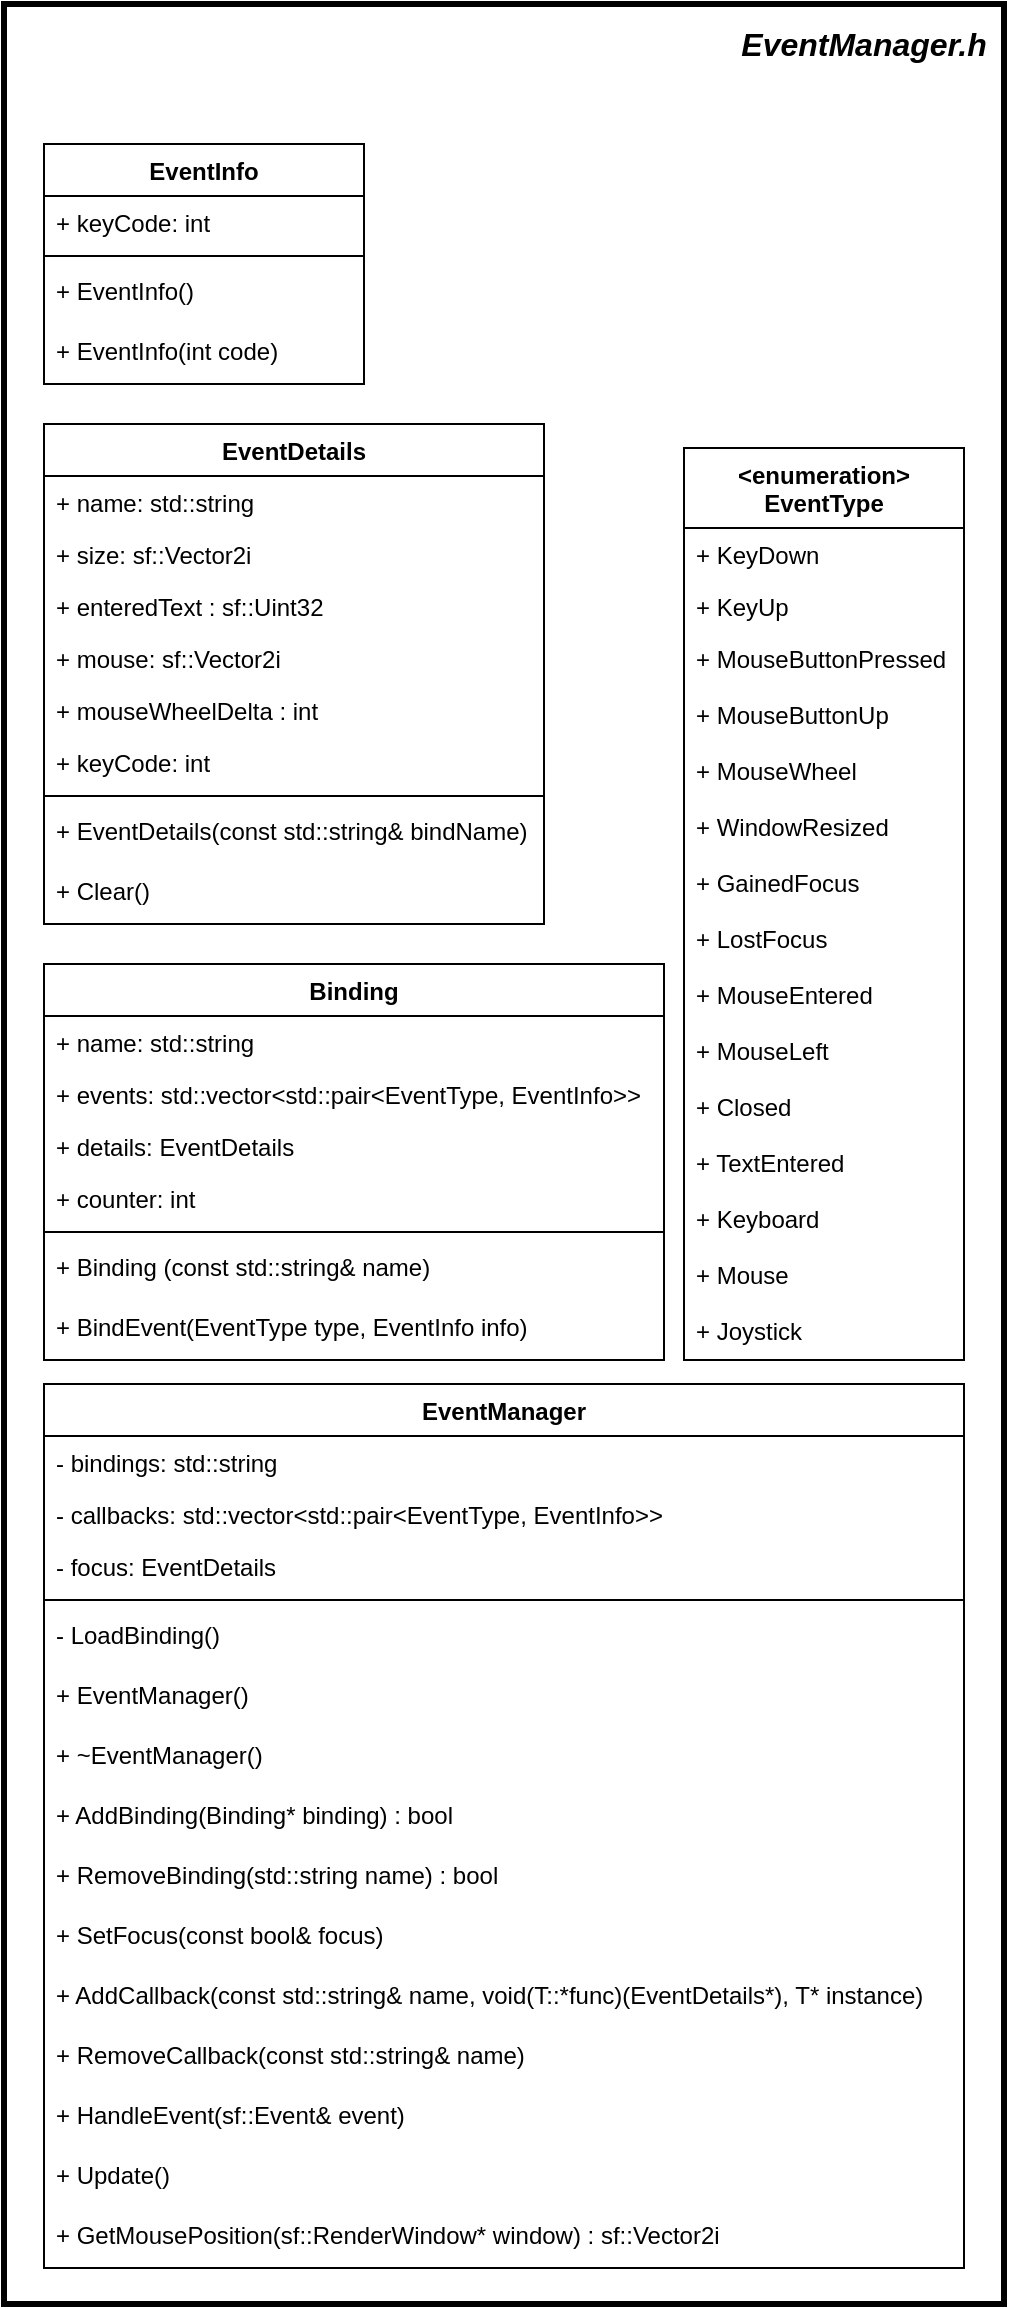 <mxfile version="14.6.13" type="github"><diagram id="-NqE8Jv68OQ7EdmrXvh8" name="Page-1"><mxGraphModel dx="2839" dy="1820" grid="1" gridSize="10" guides="1" tooltips="1" connect="1" arrows="1" fold="1" page="1" pageScale="1" pageWidth="827" pageHeight="1169" math="0" shadow="0"><root><mxCell id="0"/><mxCell id="1" parent="0"/><mxCell id="0kmeCdzLsvG2p86pvav7-1" value="EventInfo" style="swimlane;fontStyle=1;align=center;verticalAlign=top;childLayout=stackLayout;horizontal=1;startSize=26;horizontalStack=0;resizeParent=1;resizeParentMax=0;resizeLast=0;collapsible=1;marginBottom=0;swimlaneFillColor=#ffffff;" vertex="1" parent="1"><mxGeometry x="-1520" y="-940" width="160" height="120" as="geometry"/></mxCell><mxCell id="0kmeCdzLsvG2p86pvav7-2" value="+ keyCode: int" style="text;strokeColor=none;fillColor=none;align=left;verticalAlign=top;spacingLeft=4;spacingRight=4;overflow=hidden;rotatable=0;points=[[0,0.5],[1,0.5]];portConstraint=eastwest;" vertex="1" parent="0kmeCdzLsvG2p86pvav7-1"><mxGeometry y="26" width="160" height="26" as="geometry"/></mxCell><mxCell id="0kmeCdzLsvG2p86pvav7-3" value="" style="line;strokeWidth=1;fillColor=none;align=left;verticalAlign=middle;spacingTop=-1;spacingLeft=3;spacingRight=3;rotatable=0;labelPosition=right;points=[];portConstraint=eastwest;" vertex="1" parent="0kmeCdzLsvG2p86pvav7-1"><mxGeometry y="52" width="160" height="8" as="geometry"/></mxCell><mxCell id="0kmeCdzLsvG2p86pvav7-9" value="+ EventInfo()" style="text;strokeColor=none;fillColor=none;align=left;verticalAlign=top;spacingLeft=4;spacingRight=4;overflow=hidden;rotatable=0;points=[[0,0.5],[1,0.5]];portConstraint=eastwest;" vertex="1" parent="0kmeCdzLsvG2p86pvav7-1"><mxGeometry y="60" width="160" height="30" as="geometry"/></mxCell><mxCell id="0kmeCdzLsvG2p86pvav7-4" value="+ EventInfo(int code)&#xA;" style="text;strokeColor=none;fillColor=none;align=left;verticalAlign=top;spacingLeft=4;spacingRight=4;overflow=hidden;rotatable=0;points=[[0,0.5],[1,0.5]];portConstraint=eastwest;" vertex="1" parent="0kmeCdzLsvG2p86pvav7-1"><mxGeometry y="90" width="160" height="30" as="geometry"/></mxCell><mxCell id="0kmeCdzLsvG2p86pvav7-5" value="&lt;enumeration&gt;&#xA;EventType" style="swimlane;fontStyle=1;childLayout=stackLayout;horizontal=1;startSize=40;horizontalStack=0;resizeParent=1;resizeParentMax=0;resizeLast=0;collapsible=1;marginBottom=0;swimlaneFillColor=#ffffff;" vertex="1" parent="1"><mxGeometry x="-1200" y="-788" width="140" height="456" as="geometry"/></mxCell><mxCell id="0kmeCdzLsvG2p86pvav7-6" value="+ KeyDown" style="text;strokeColor=none;fillColor=none;align=left;verticalAlign=top;spacingLeft=4;spacingRight=4;overflow=hidden;rotatable=0;points=[[0,0.5],[1,0.5]];portConstraint=eastwest;" vertex="1" parent="0kmeCdzLsvG2p86pvav7-5"><mxGeometry y="40" width="140" height="26" as="geometry"/></mxCell><mxCell id="0kmeCdzLsvG2p86pvav7-7" value="+ KeyUp" style="text;strokeColor=none;fillColor=none;align=left;verticalAlign=top;spacingLeft=4;spacingRight=4;overflow=hidden;rotatable=0;points=[[0,0.5],[1,0.5]];portConstraint=eastwest;" vertex="1" parent="0kmeCdzLsvG2p86pvav7-5"><mxGeometry y="66" width="140" height="26" as="geometry"/></mxCell><mxCell id="0kmeCdzLsvG2p86pvav7-8" value="+ MouseButtonPressed" style="text;strokeColor=none;fillColor=none;align=left;verticalAlign=top;spacingLeft=4;spacingRight=4;overflow=hidden;rotatable=0;points=[[0,0.5],[1,0.5]];portConstraint=eastwest;" vertex="1" parent="0kmeCdzLsvG2p86pvav7-5"><mxGeometry y="92" width="140" height="28" as="geometry"/></mxCell><mxCell id="0kmeCdzLsvG2p86pvav7-11" value="+ MouseButtonUp" style="text;strokeColor=none;fillColor=none;align=left;verticalAlign=top;spacingLeft=4;spacingRight=4;overflow=hidden;rotatable=0;points=[[0,0.5],[1,0.5]];portConstraint=eastwest;" vertex="1" parent="0kmeCdzLsvG2p86pvav7-5"><mxGeometry y="120" width="140" height="28" as="geometry"/></mxCell><mxCell id="0kmeCdzLsvG2p86pvav7-10" value="+ MouseWheel" style="text;strokeColor=none;fillColor=none;align=left;verticalAlign=top;spacingLeft=4;spacingRight=4;overflow=hidden;rotatable=0;points=[[0,0.5],[1,0.5]];portConstraint=eastwest;" vertex="1" parent="0kmeCdzLsvG2p86pvav7-5"><mxGeometry y="148" width="140" height="28" as="geometry"/></mxCell><mxCell id="0kmeCdzLsvG2p86pvav7-12" value="+ WindowResized" style="text;strokeColor=none;fillColor=none;align=left;verticalAlign=top;spacingLeft=4;spacingRight=4;overflow=hidden;rotatable=0;points=[[0,0.5],[1,0.5]];portConstraint=eastwest;" vertex="1" parent="0kmeCdzLsvG2p86pvav7-5"><mxGeometry y="176" width="140" height="28" as="geometry"/></mxCell><mxCell id="0kmeCdzLsvG2p86pvav7-13" value="+ GainedFocus" style="text;strokeColor=none;fillColor=none;align=left;verticalAlign=top;spacingLeft=4;spacingRight=4;overflow=hidden;rotatable=0;points=[[0,0.5],[1,0.5]];portConstraint=eastwest;" vertex="1" parent="0kmeCdzLsvG2p86pvav7-5"><mxGeometry y="204" width="140" height="28" as="geometry"/></mxCell><mxCell id="0kmeCdzLsvG2p86pvav7-14" value="+ LostFocus" style="text;strokeColor=none;fillColor=none;align=left;verticalAlign=top;spacingLeft=4;spacingRight=4;overflow=hidden;rotatable=0;points=[[0,0.5],[1,0.5]];portConstraint=eastwest;" vertex="1" parent="0kmeCdzLsvG2p86pvav7-5"><mxGeometry y="232" width="140" height="28" as="geometry"/></mxCell><mxCell id="0kmeCdzLsvG2p86pvav7-15" value="+ MouseEntered" style="text;strokeColor=none;fillColor=none;align=left;verticalAlign=top;spacingLeft=4;spacingRight=4;overflow=hidden;rotatable=0;points=[[0,0.5],[1,0.5]];portConstraint=eastwest;" vertex="1" parent="0kmeCdzLsvG2p86pvav7-5"><mxGeometry y="260" width="140" height="28" as="geometry"/></mxCell><mxCell id="0kmeCdzLsvG2p86pvav7-17" value="+ MouseLeft" style="text;strokeColor=none;fillColor=none;align=left;verticalAlign=top;spacingLeft=4;spacingRight=4;overflow=hidden;rotatable=0;points=[[0,0.5],[1,0.5]];portConstraint=eastwest;" vertex="1" parent="0kmeCdzLsvG2p86pvav7-5"><mxGeometry y="288" width="140" height="28" as="geometry"/></mxCell><mxCell id="0kmeCdzLsvG2p86pvav7-18" value="+ Closed" style="text;strokeColor=none;fillColor=none;align=left;verticalAlign=top;spacingLeft=4;spacingRight=4;overflow=hidden;rotatable=0;points=[[0,0.5],[1,0.5]];portConstraint=eastwest;" vertex="1" parent="0kmeCdzLsvG2p86pvav7-5"><mxGeometry y="316" width="140" height="28" as="geometry"/></mxCell><mxCell id="0kmeCdzLsvG2p86pvav7-19" value="+ TextEntered" style="text;strokeColor=none;fillColor=none;align=left;verticalAlign=top;spacingLeft=4;spacingRight=4;overflow=hidden;rotatable=0;points=[[0,0.5],[1,0.5]];portConstraint=eastwest;" vertex="1" parent="0kmeCdzLsvG2p86pvav7-5"><mxGeometry y="344" width="140" height="28" as="geometry"/></mxCell><mxCell id="0kmeCdzLsvG2p86pvav7-20" value="+ Keyboard" style="text;strokeColor=none;fillColor=none;align=left;verticalAlign=top;spacingLeft=4;spacingRight=4;overflow=hidden;rotatable=0;points=[[0,0.5],[1,0.5]];portConstraint=eastwest;" vertex="1" parent="0kmeCdzLsvG2p86pvav7-5"><mxGeometry y="372" width="140" height="28" as="geometry"/></mxCell><mxCell id="0kmeCdzLsvG2p86pvav7-21" value="+ Mouse" style="text;strokeColor=none;fillColor=none;align=left;verticalAlign=top;spacingLeft=4;spacingRight=4;overflow=hidden;rotatable=0;points=[[0,0.5],[1,0.5]];portConstraint=eastwest;" vertex="1" parent="0kmeCdzLsvG2p86pvav7-5"><mxGeometry y="400" width="140" height="28" as="geometry"/></mxCell><mxCell id="0kmeCdzLsvG2p86pvav7-22" value="+ Joystick" style="text;strokeColor=none;fillColor=none;align=left;verticalAlign=top;spacingLeft=4;spacingRight=4;overflow=hidden;rotatable=0;points=[[0,0.5],[1,0.5]];portConstraint=eastwest;" vertex="1" parent="0kmeCdzLsvG2p86pvav7-5"><mxGeometry y="428" width="140" height="28" as="geometry"/></mxCell><mxCell id="0kmeCdzLsvG2p86pvav7-23" value="EventDetails" style="swimlane;fontStyle=1;align=center;verticalAlign=top;childLayout=stackLayout;horizontal=1;startSize=26;horizontalStack=0;resizeParent=1;resizeParentMax=0;resizeLast=0;collapsible=1;marginBottom=0;swimlaneFillColor=#ffffff;" vertex="1" parent="1"><mxGeometry x="-1520" y="-800" width="250" height="250" as="geometry"/></mxCell><mxCell id="0kmeCdzLsvG2p86pvav7-24" value="+ name: std::string" style="text;strokeColor=none;fillColor=none;align=left;verticalAlign=top;spacingLeft=4;spacingRight=4;overflow=hidden;rotatable=0;points=[[0,0.5],[1,0.5]];portConstraint=eastwest;" vertex="1" parent="0kmeCdzLsvG2p86pvav7-23"><mxGeometry y="26" width="250" height="26" as="geometry"/></mxCell><mxCell id="0kmeCdzLsvG2p86pvav7-28" value="+ size: sf::Vector2i" style="text;strokeColor=none;fillColor=none;align=left;verticalAlign=top;spacingLeft=4;spacingRight=4;overflow=hidden;rotatable=0;points=[[0,0.5],[1,0.5]];portConstraint=eastwest;" vertex="1" parent="0kmeCdzLsvG2p86pvav7-23"><mxGeometry y="52" width="250" height="26" as="geometry"/></mxCell><mxCell id="0kmeCdzLsvG2p86pvav7-29" value="+ enteredText : sf::Uint32" style="text;strokeColor=none;fillColor=none;align=left;verticalAlign=top;spacingLeft=4;spacingRight=4;overflow=hidden;rotatable=0;points=[[0,0.5],[1,0.5]];portConstraint=eastwest;" vertex="1" parent="0kmeCdzLsvG2p86pvav7-23"><mxGeometry y="78" width="250" height="26" as="geometry"/></mxCell><mxCell id="0kmeCdzLsvG2p86pvav7-30" value="+ mouse: sf::Vector2i" style="text;strokeColor=none;fillColor=none;align=left;verticalAlign=top;spacingLeft=4;spacingRight=4;overflow=hidden;rotatable=0;points=[[0,0.5],[1,0.5]];portConstraint=eastwest;" vertex="1" parent="0kmeCdzLsvG2p86pvav7-23"><mxGeometry y="104" width="250" height="26" as="geometry"/></mxCell><mxCell id="0kmeCdzLsvG2p86pvav7-31" value="+ mouseWheelDelta : int" style="text;strokeColor=none;fillColor=none;align=left;verticalAlign=top;spacingLeft=4;spacingRight=4;overflow=hidden;rotatable=0;points=[[0,0.5],[1,0.5]];portConstraint=eastwest;" vertex="1" parent="0kmeCdzLsvG2p86pvav7-23"><mxGeometry y="130" width="250" height="26" as="geometry"/></mxCell><mxCell id="0kmeCdzLsvG2p86pvav7-32" value="+ keyCode: int" style="text;strokeColor=none;fillColor=none;align=left;verticalAlign=top;spacingLeft=4;spacingRight=4;overflow=hidden;rotatable=0;points=[[0,0.5],[1,0.5]];portConstraint=eastwest;" vertex="1" parent="0kmeCdzLsvG2p86pvav7-23"><mxGeometry y="156" width="250" height="26" as="geometry"/></mxCell><mxCell id="0kmeCdzLsvG2p86pvav7-25" value="" style="line;strokeWidth=1;fillColor=none;align=left;verticalAlign=middle;spacingTop=-1;spacingLeft=3;spacingRight=3;rotatable=0;labelPosition=right;points=[];portConstraint=eastwest;" vertex="1" parent="0kmeCdzLsvG2p86pvav7-23"><mxGeometry y="182" width="250" height="8" as="geometry"/></mxCell><mxCell id="0kmeCdzLsvG2p86pvav7-26" value="+ EventDetails(const std::string&amp; bindName)" style="text;strokeColor=none;fillColor=none;align=left;verticalAlign=top;spacingLeft=4;spacingRight=4;overflow=hidden;rotatable=0;points=[[0,0.5],[1,0.5]];portConstraint=eastwest;" vertex="1" parent="0kmeCdzLsvG2p86pvav7-23"><mxGeometry y="190" width="250" height="30" as="geometry"/></mxCell><mxCell id="0kmeCdzLsvG2p86pvav7-27" value="+ Clear()&#xA;" style="text;strokeColor=none;fillColor=none;align=left;verticalAlign=top;spacingLeft=4;spacingRight=4;overflow=hidden;rotatable=0;points=[[0,0.5],[1,0.5]];portConstraint=eastwest;" vertex="1" parent="0kmeCdzLsvG2p86pvav7-23"><mxGeometry y="220" width="250" height="30" as="geometry"/></mxCell><mxCell id="0kmeCdzLsvG2p86pvav7-34" value="Binding" style="swimlane;fontStyle=1;align=center;verticalAlign=top;childLayout=stackLayout;horizontal=1;startSize=26;horizontalStack=0;resizeParent=1;resizeParentMax=0;resizeLast=0;collapsible=1;marginBottom=0;swimlaneFillColor=#ffffff;" vertex="1" parent="1"><mxGeometry x="-1520" y="-530" width="310" height="198" as="geometry"/></mxCell><mxCell id="0kmeCdzLsvG2p86pvav7-35" value="+ name: std::string" style="text;strokeColor=none;fillColor=none;align=left;verticalAlign=top;spacingLeft=4;spacingRight=4;overflow=hidden;rotatable=0;points=[[0,0.5],[1,0.5]];portConstraint=eastwest;" vertex="1" parent="0kmeCdzLsvG2p86pvav7-34"><mxGeometry y="26" width="310" height="26" as="geometry"/></mxCell><mxCell id="0kmeCdzLsvG2p86pvav7-36" value="+ events: std::vector&lt;std::pair&lt;EventType, EventInfo&gt;&gt;" style="text;strokeColor=none;fillColor=none;align=left;verticalAlign=top;spacingLeft=4;spacingRight=4;overflow=hidden;rotatable=0;points=[[0,0.5],[1,0.5]];portConstraint=eastwest;" vertex="1" parent="0kmeCdzLsvG2p86pvav7-34"><mxGeometry y="52" width="310" height="26" as="geometry"/></mxCell><mxCell id="0kmeCdzLsvG2p86pvav7-37" value="+ details: EventDetails" style="text;strokeColor=none;fillColor=none;align=left;verticalAlign=top;spacingLeft=4;spacingRight=4;overflow=hidden;rotatable=0;points=[[0,0.5],[1,0.5]];portConstraint=eastwest;" vertex="1" parent="0kmeCdzLsvG2p86pvav7-34"><mxGeometry y="78" width="310" height="26" as="geometry"/></mxCell><mxCell id="0kmeCdzLsvG2p86pvav7-40" value="+ counter: int" style="text;strokeColor=none;fillColor=none;align=left;verticalAlign=top;spacingLeft=4;spacingRight=4;overflow=hidden;rotatable=0;points=[[0,0.5],[1,0.5]];portConstraint=eastwest;" vertex="1" parent="0kmeCdzLsvG2p86pvav7-34"><mxGeometry y="104" width="310" height="26" as="geometry"/></mxCell><mxCell id="0kmeCdzLsvG2p86pvav7-41" value="" style="line;strokeWidth=1;fillColor=none;align=left;verticalAlign=middle;spacingTop=-1;spacingLeft=3;spacingRight=3;rotatable=0;labelPosition=right;points=[];portConstraint=eastwest;" vertex="1" parent="0kmeCdzLsvG2p86pvav7-34"><mxGeometry y="130" width="310" height="8" as="geometry"/></mxCell><mxCell id="0kmeCdzLsvG2p86pvav7-42" value="+ Binding (const std::string&amp; name)" style="text;strokeColor=none;fillColor=none;align=left;verticalAlign=top;spacingLeft=4;spacingRight=4;overflow=hidden;rotatable=0;points=[[0,0.5],[1,0.5]];portConstraint=eastwest;" vertex="1" parent="0kmeCdzLsvG2p86pvav7-34"><mxGeometry y="138" width="310" height="30" as="geometry"/></mxCell><mxCell id="0kmeCdzLsvG2p86pvav7-43" value="+ BindEvent(EventType type, EventInfo info)&#xA;" style="text;strokeColor=none;fillColor=none;align=left;verticalAlign=top;spacingLeft=4;spacingRight=4;overflow=hidden;rotatable=0;points=[[0,0.5],[1,0.5]];portConstraint=eastwest;" vertex="1" parent="0kmeCdzLsvG2p86pvav7-34"><mxGeometry y="168" width="310" height="30" as="geometry"/></mxCell><mxCell id="0kmeCdzLsvG2p86pvav7-45" value="EventManager" style="swimlane;fontStyle=1;align=center;verticalAlign=top;childLayout=stackLayout;horizontal=1;startSize=26;horizontalStack=0;resizeParent=1;resizeParentMax=0;resizeLast=0;collapsible=1;marginBottom=0;swimlaneFillColor=#ffffff;" vertex="1" parent="1"><mxGeometry x="-1520" y="-320" width="460" height="442" as="geometry"/></mxCell><mxCell id="0kmeCdzLsvG2p86pvav7-46" value="- bindings: std::string" style="text;strokeColor=none;fillColor=none;align=left;verticalAlign=top;spacingLeft=4;spacingRight=4;overflow=hidden;rotatable=0;points=[[0,0.5],[1,0.5]];portConstraint=eastwest;" vertex="1" parent="0kmeCdzLsvG2p86pvav7-45"><mxGeometry y="26" width="460" height="26" as="geometry"/></mxCell><mxCell id="0kmeCdzLsvG2p86pvav7-47" value="- callbacks: std::vector&lt;std::pair&lt;EventType, EventInfo&gt;&gt;" style="text;strokeColor=none;fillColor=none;align=left;verticalAlign=top;spacingLeft=4;spacingRight=4;overflow=hidden;rotatable=0;points=[[0,0.5],[1,0.5]];portConstraint=eastwest;" vertex="1" parent="0kmeCdzLsvG2p86pvav7-45"><mxGeometry y="52" width="460" height="26" as="geometry"/></mxCell><mxCell id="0kmeCdzLsvG2p86pvav7-48" value="- focus: EventDetails" style="text;strokeColor=none;fillColor=none;align=left;verticalAlign=top;spacingLeft=4;spacingRight=4;overflow=hidden;rotatable=0;points=[[0,0.5],[1,0.5]];portConstraint=eastwest;" vertex="1" parent="0kmeCdzLsvG2p86pvav7-45"><mxGeometry y="78" width="460" height="26" as="geometry"/></mxCell><mxCell id="0kmeCdzLsvG2p86pvav7-50" value="" style="line;strokeWidth=1;fillColor=none;align=left;verticalAlign=middle;spacingTop=-1;spacingLeft=3;spacingRight=3;rotatable=0;labelPosition=right;points=[];portConstraint=eastwest;" vertex="1" parent="0kmeCdzLsvG2p86pvav7-45"><mxGeometry y="104" width="460" height="8" as="geometry"/></mxCell><mxCell id="0kmeCdzLsvG2p86pvav7-56" value="- LoadBinding()" style="text;strokeColor=none;fillColor=none;align=left;verticalAlign=top;spacingLeft=4;spacingRight=4;overflow=hidden;rotatable=0;points=[[0,0.5],[1,0.5]];portConstraint=eastwest;" vertex="1" parent="0kmeCdzLsvG2p86pvav7-45"><mxGeometry y="112" width="460" height="30" as="geometry"/></mxCell><mxCell id="0kmeCdzLsvG2p86pvav7-51" value="+ EventManager()" style="text;strokeColor=none;fillColor=none;align=left;verticalAlign=top;spacingLeft=4;spacingRight=4;overflow=hidden;rotatable=0;points=[[0,0.5],[1,0.5]];portConstraint=eastwest;" vertex="1" parent="0kmeCdzLsvG2p86pvav7-45"><mxGeometry y="142" width="460" height="30" as="geometry"/></mxCell><mxCell id="0kmeCdzLsvG2p86pvav7-52" value="+ ~EventManager()&#xA;" style="text;strokeColor=none;fillColor=none;align=left;verticalAlign=top;spacingLeft=4;spacingRight=4;overflow=hidden;rotatable=0;points=[[0,0.5],[1,0.5]];portConstraint=eastwest;" vertex="1" parent="0kmeCdzLsvG2p86pvav7-45"><mxGeometry y="172" width="460" height="30" as="geometry"/></mxCell><mxCell id="0kmeCdzLsvG2p86pvav7-53" value="+ AddBinding(Binding* binding) : bool" style="text;strokeColor=none;fillColor=none;align=left;verticalAlign=top;spacingLeft=4;spacingRight=4;overflow=hidden;rotatable=0;points=[[0,0.5],[1,0.5]];portConstraint=eastwest;" vertex="1" parent="0kmeCdzLsvG2p86pvav7-45"><mxGeometry y="202" width="460" height="30" as="geometry"/></mxCell><mxCell id="0kmeCdzLsvG2p86pvav7-54" value="+ RemoveBinding(std::string name) : bool" style="text;strokeColor=none;fillColor=none;align=left;verticalAlign=top;spacingLeft=4;spacingRight=4;overflow=hidden;rotatable=0;points=[[0,0.5],[1,0.5]];portConstraint=eastwest;" vertex="1" parent="0kmeCdzLsvG2p86pvav7-45"><mxGeometry y="232" width="460" height="30" as="geometry"/></mxCell><mxCell id="0kmeCdzLsvG2p86pvav7-57" value="+ SetFocus(const bool&amp; focus)" style="text;strokeColor=none;fillColor=none;align=left;verticalAlign=top;spacingLeft=4;spacingRight=4;overflow=hidden;rotatable=0;points=[[0,0.5],[1,0.5]];portConstraint=eastwest;" vertex="1" parent="0kmeCdzLsvG2p86pvav7-45"><mxGeometry y="262" width="460" height="30" as="geometry"/></mxCell><mxCell id="0kmeCdzLsvG2p86pvav7-55" value="+ AddCallback(const std::string&amp; name, void(T::*func)(EventDetails*), T* instance)" style="text;strokeColor=none;fillColor=none;align=left;verticalAlign=top;spacingLeft=4;spacingRight=4;overflow=hidden;rotatable=0;points=[[0,0.5],[1,0.5]];portConstraint=eastwest;" vertex="1" parent="0kmeCdzLsvG2p86pvav7-45"><mxGeometry y="292" width="460" height="30" as="geometry"/></mxCell><mxCell id="0kmeCdzLsvG2p86pvav7-58" value="+ RemoveCallback(const std::string&amp; name)" style="text;strokeColor=none;fillColor=none;align=left;verticalAlign=top;spacingLeft=4;spacingRight=4;overflow=hidden;rotatable=0;points=[[0,0.5],[1,0.5]];portConstraint=eastwest;" vertex="1" parent="0kmeCdzLsvG2p86pvav7-45"><mxGeometry y="322" width="460" height="30" as="geometry"/></mxCell><mxCell id="0kmeCdzLsvG2p86pvav7-59" value="+ HandleEvent(sf::Event&amp; event)" style="text;strokeColor=none;fillColor=none;align=left;verticalAlign=top;spacingLeft=4;spacingRight=4;overflow=hidden;rotatable=0;points=[[0,0.5],[1,0.5]];portConstraint=eastwest;" vertex="1" parent="0kmeCdzLsvG2p86pvav7-45"><mxGeometry y="352" width="460" height="30" as="geometry"/></mxCell><mxCell id="0kmeCdzLsvG2p86pvav7-60" value="+ Update()" style="text;strokeColor=none;fillColor=none;align=left;verticalAlign=top;spacingLeft=4;spacingRight=4;overflow=hidden;rotatable=0;points=[[0,0.5],[1,0.5]];portConstraint=eastwest;" vertex="1" parent="0kmeCdzLsvG2p86pvav7-45"><mxGeometry y="382" width="460" height="30" as="geometry"/></mxCell><mxCell id="0kmeCdzLsvG2p86pvav7-61" value="+ GetMousePosition(sf::RenderWindow* window) : sf::Vector2i" style="text;strokeColor=none;fillColor=none;align=left;verticalAlign=top;spacingLeft=4;spacingRight=4;overflow=hidden;rotatable=0;points=[[0,0.5],[1,0.5]];portConstraint=eastwest;" vertex="1" parent="0kmeCdzLsvG2p86pvav7-45"><mxGeometry y="412" width="460" height="30" as="geometry"/></mxCell><mxCell id="0kmeCdzLsvG2p86pvav7-62" value="" style="rounded=0;whiteSpace=wrap;html=1;fillColor=none;strokeWidth=3;" vertex="1" parent="1"><mxGeometry x="-1540" y="-1010" width="500" height="1150" as="geometry"/></mxCell><mxCell id="0kmeCdzLsvG2p86pvav7-63" value="EventManager.h" style="text;html=1;strokeColor=none;fillColor=none;align=center;verticalAlign=middle;whiteSpace=wrap;rounded=0;fontStyle=3;fontSize=16;" vertex="1" parent="1"><mxGeometry x="-1130" y="-1000" width="40" height="20" as="geometry"/></mxCell></root></mxGraphModel></diagram></mxfile>
